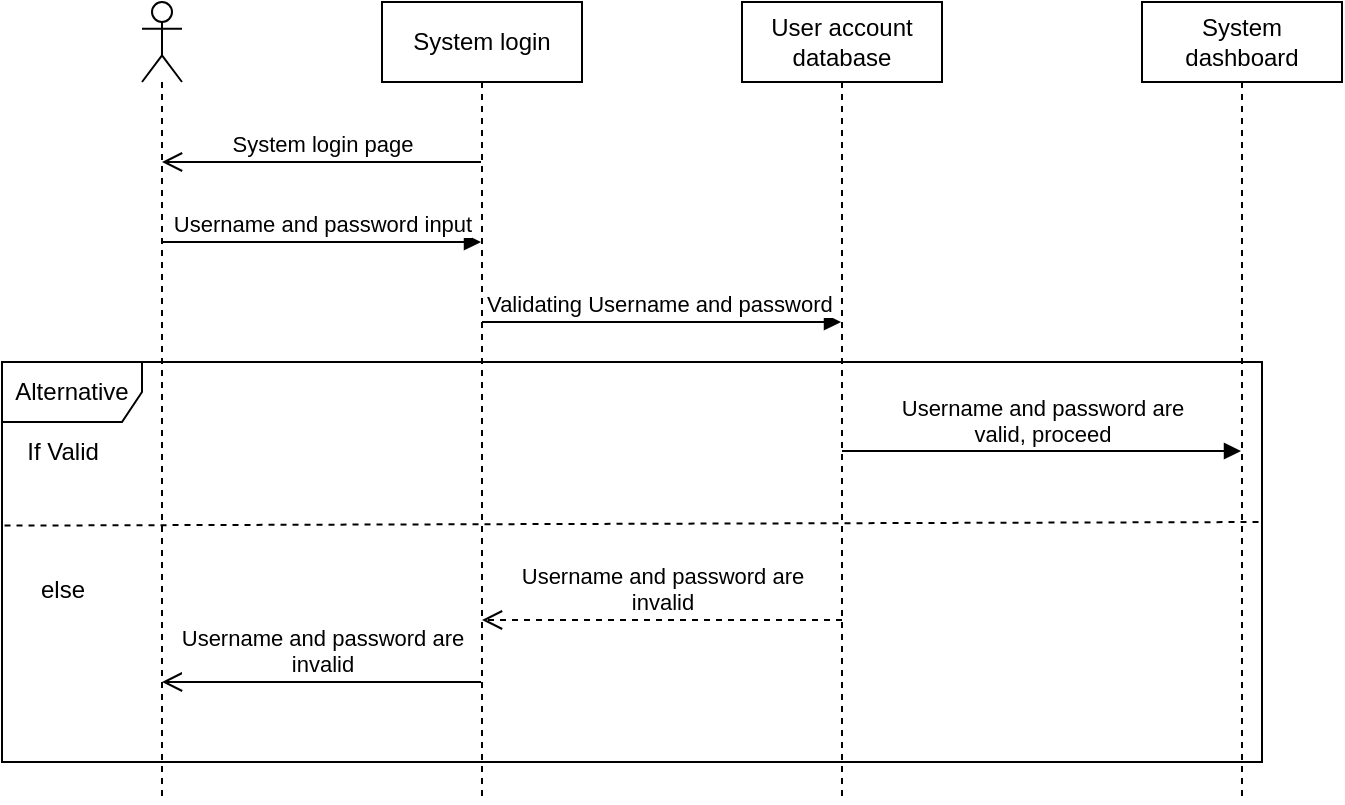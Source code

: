 <mxfile version="21.8.1" type="device">
  <diagram name="Страница — 1" id="tVi-jge3zR_HktI96s0F">
    <mxGraphModel dx="646" dy="692" grid="1" gridSize="10" guides="1" tooltips="1" connect="1" arrows="1" fold="1" page="1" pageScale="1" pageWidth="1169" pageHeight="827" math="0" shadow="0">
      <root>
        <mxCell id="0" />
        <mxCell id="1" parent="0" />
        <mxCell id="cEWghYhspwBKZnSIQjmZ-3" value="System login" style="shape=umlLifeline;perimeter=lifelinePerimeter;whiteSpace=wrap;html=1;container=1;dropTarget=0;collapsible=0;recursiveResize=0;outlineConnect=0;portConstraint=eastwest;newEdgeStyle={&quot;curved&quot;:0,&quot;rounded&quot;:0};" vertex="1" parent="1">
          <mxGeometry x="240" y="120" width="100" height="400" as="geometry" />
        </mxCell>
        <mxCell id="cEWghYhspwBKZnSIQjmZ-4" value="" style="shape=umlLifeline;perimeter=lifelinePerimeter;whiteSpace=wrap;html=1;container=1;dropTarget=0;collapsible=0;recursiveResize=0;outlineConnect=0;portConstraint=eastwest;newEdgeStyle={&quot;curved&quot;:0,&quot;rounded&quot;:0};participant=umlActor;" vertex="1" parent="1">
          <mxGeometry x="120" y="120" width="20" height="400" as="geometry" />
        </mxCell>
        <mxCell id="cEWghYhspwBKZnSIQjmZ-5" value="User account database" style="shape=umlLifeline;perimeter=lifelinePerimeter;whiteSpace=wrap;html=1;container=1;dropTarget=0;collapsible=0;recursiveResize=0;outlineConnect=0;portConstraint=eastwest;newEdgeStyle={&quot;curved&quot;:0,&quot;rounded&quot;:0};" vertex="1" parent="1">
          <mxGeometry x="420" y="120" width="100" height="400" as="geometry" />
        </mxCell>
        <mxCell id="cEWghYhspwBKZnSIQjmZ-6" value="System dashboard" style="shape=umlLifeline;perimeter=lifelinePerimeter;whiteSpace=wrap;html=1;container=1;dropTarget=0;collapsible=0;recursiveResize=0;outlineConnect=0;portConstraint=eastwest;newEdgeStyle={&quot;curved&quot;:0,&quot;rounded&quot;:0};" vertex="1" parent="1">
          <mxGeometry x="620" y="120" width="100" height="400" as="geometry" />
        </mxCell>
        <mxCell id="cEWghYhspwBKZnSIQjmZ-7" value="System login page" style="html=1;verticalAlign=bottom;endArrow=open;endSize=8;curved=0;rounded=0;" edge="1" parent="1" target="cEWghYhspwBKZnSIQjmZ-4">
          <mxGeometry relative="1" as="geometry">
            <mxPoint x="289.5" y="200" as="sourcePoint" />
            <mxPoint x="159.5" y="200" as="targetPoint" />
          </mxGeometry>
        </mxCell>
        <mxCell id="cEWghYhspwBKZnSIQjmZ-9" value="Username and password input" style="html=1;verticalAlign=bottom;endArrow=block;curved=0;rounded=0;" edge="1" parent="1" target="cEWghYhspwBKZnSIQjmZ-3">
          <mxGeometry width="80" relative="1" as="geometry">
            <mxPoint x="130" y="240" as="sourcePoint" />
            <mxPoint x="250" y="240" as="targetPoint" />
          </mxGeometry>
        </mxCell>
        <mxCell id="cEWghYhspwBKZnSIQjmZ-10" value="Validating Username and password&amp;nbsp;" style="html=1;verticalAlign=bottom;endArrow=block;curved=0;rounded=0;" edge="1" parent="1" target="cEWghYhspwBKZnSIQjmZ-5">
          <mxGeometry width="80" relative="1" as="geometry">
            <mxPoint x="290" y="280" as="sourcePoint" />
            <mxPoint x="450" y="280" as="targetPoint" />
          </mxGeometry>
        </mxCell>
        <mxCell id="cEWghYhspwBKZnSIQjmZ-11" value="Alternative" style="shape=umlFrame;whiteSpace=wrap;html=1;pointerEvents=0;width=70;height=30;" vertex="1" parent="1">
          <mxGeometry x="50" y="300" width="630" height="200" as="geometry" />
        </mxCell>
        <mxCell id="cEWghYhspwBKZnSIQjmZ-12" value="If Valid" style="text;html=1;align=center;verticalAlign=middle;resizable=0;points=[];autosize=1;strokeColor=none;fillColor=none;" vertex="1" parent="1">
          <mxGeometry x="50" y="330" width="60" height="30" as="geometry" />
        </mxCell>
        <mxCell id="cEWghYhspwBKZnSIQjmZ-13" value="" style="endArrow=none;dashed=1;html=1;rounded=0;exitX=0.001;exitY=0.504;exitDx=0;exitDy=0;exitPerimeter=0;entryX=0.999;entryY=0.495;entryDx=0;entryDy=0;entryPerimeter=0;" edge="1" parent="1">
          <mxGeometry width="50" height="50" relative="1" as="geometry">
            <mxPoint x="51.26" y="381.8" as="sourcePoint" />
            <mxPoint x="680.0" y="380" as="targetPoint" />
          </mxGeometry>
        </mxCell>
        <mxCell id="cEWghYhspwBKZnSIQjmZ-14" value="Username and password are&lt;br&gt;valid, proceed" style="html=1;verticalAlign=bottom;endArrow=block;curved=0;rounded=0;" edge="1" parent="1" target="cEWghYhspwBKZnSIQjmZ-6">
          <mxGeometry width="80" relative="1" as="geometry">
            <mxPoint x="470" y="344.5" as="sourcePoint" />
            <mxPoint x="650" y="344.5" as="targetPoint" />
          </mxGeometry>
        </mxCell>
        <mxCell id="cEWghYhspwBKZnSIQjmZ-15" value="else" style="text;html=1;align=center;verticalAlign=middle;resizable=0;points=[];autosize=1;strokeColor=none;fillColor=none;" vertex="1" parent="1">
          <mxGeometry x="55" y="399" width="50" height="30" as="geometry" />
        </mxCell>
        <mxCell id="cEWghYhspwBKZnSIQjmZ-16" value="Username and password are&lt;br style=&quot;border-color: var(--border-color);&quot;&gt;invalid" style="html=1;verticalAlign=bottom;endArrow=open;dashed=1;endSize=8;curved=0;rounded=0;" edge="1" parent="1" target="cEWghYhspwBKZnSIQjmZ-3">
          <mxGeometry relative="1" as="geometry">
            <mxPoint x="470" y="429" as="sourcePoint" />
            <mxPoint x="300" y="429" as="targetPoint" />
          </mxGeometry>
        </mxCell>
        <mxCell id="cEWghYhspwBKZnSIQjmZ-17" value="Username and password are&lt;br style=&quot;border-color: var(--border-color);&quot;&gt;invalid" style="html=1;verticalAlign=bottom;endArrow=open;endSize=8;curved=0;rounded=0;" edge="1" parent="1" target="cEWghYhspwBKZnSIQjmZ-4">
          <mxGeometry relative="1" as="geometry">
            <mxPoint x="289.5" y="460" as="sourcePoint" />
            <mxPoint x="140" y="460" as="targetPoint" />
          </mxGeometry>
        </mxCell>
      </root>
    </mxGraphModel>
  </diagram>
</mxfile>
